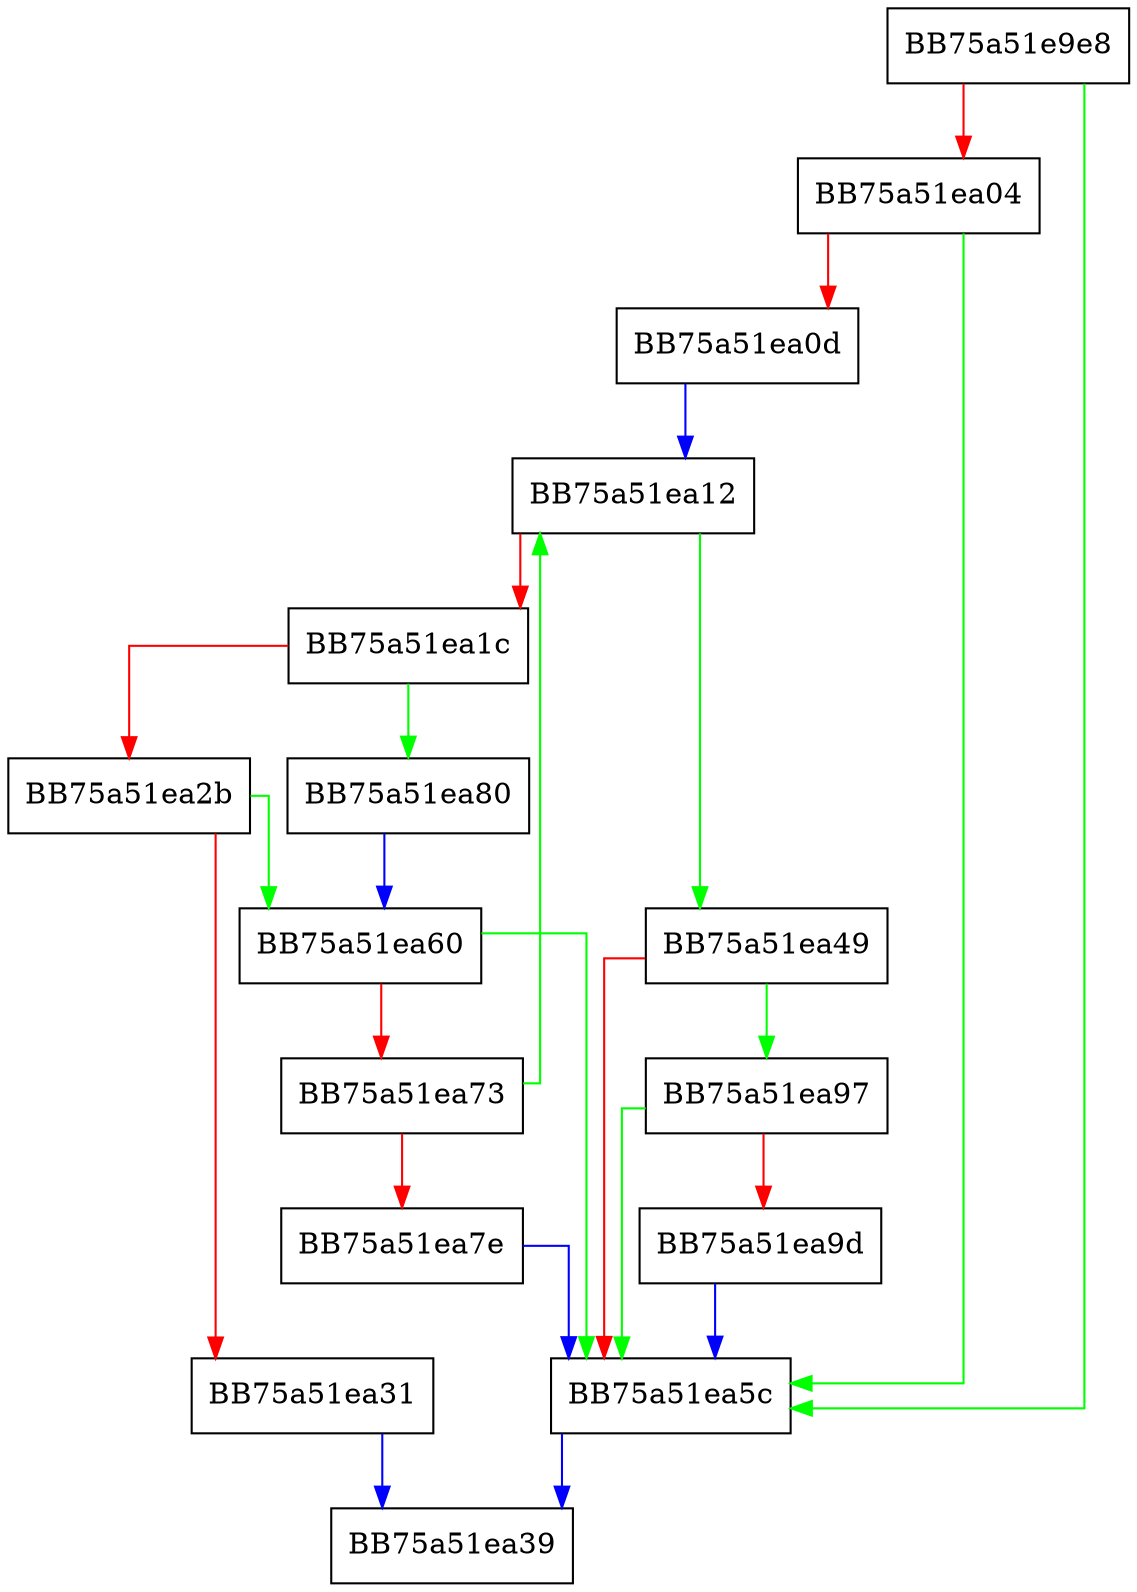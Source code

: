 digraph GetCorrectIndex {
  node [shape="box"];
  graph [splines=ortho];
  BB75a51e9e8 -> BB75a51ea5c [color="green"];
  BB75a51e9e8 -> BB75a51ea04 [color="red"];
  BB75a51ea04 -> BB75a51ea5c [color="green"];
  BB75a51ea04 -> BB75a51ea0d [color="red"];
  BB75a51ea0d -> BB75a51ea12 [color="blue"];
  BB75a51ea12 -> BB75a51ea49 [color="green"];
  BB75a51ea12 -> BB75a51ea1c [color="red"];
  BB75a51ea1c -> BB75a51ea80 [color="green"];
  BB75a51ea1c -> BB75a51ea2b [color="red"];
  BB75a51ea2b -> BB75a51ea60 [color="green"];
  BB75a51ea2b -> BB75a51ea31 [color="red"];
  BB75a51ea31 -> BB75a51ea39 [color="blue"];
  BB75a51ea49 -> BB75a51ea97 [color="green"];
  BB75a51ea49 -> BB75a51ea5c [color="red"];
  BB75a51ea5c -> BB75a51ea39 [color="blue"];
  BB75a51ea60 -> BB75a51ea5c [color="green"];
  BB75a51ea60 -> BB75a51ea73 [color="red"];
  BB75a51ea73 -> BB75a51ea12 [color="green"];
  BB75a51ea73 -> BB75a51ea7e [color="red"];
  BB75a51ea7e -> BB75a51ea5c [color="blue"];
  BB75a51ea80 -> BB75a51ea60 [color="blue"];
  BB75a51ea97 -> BB75a51ea5c [color="green"];
  BB75a51ea97 -> BB75a51ea9d [color="red"];
  BB75a51ea9d -> BB75a51ea5c [color="blue"];
}